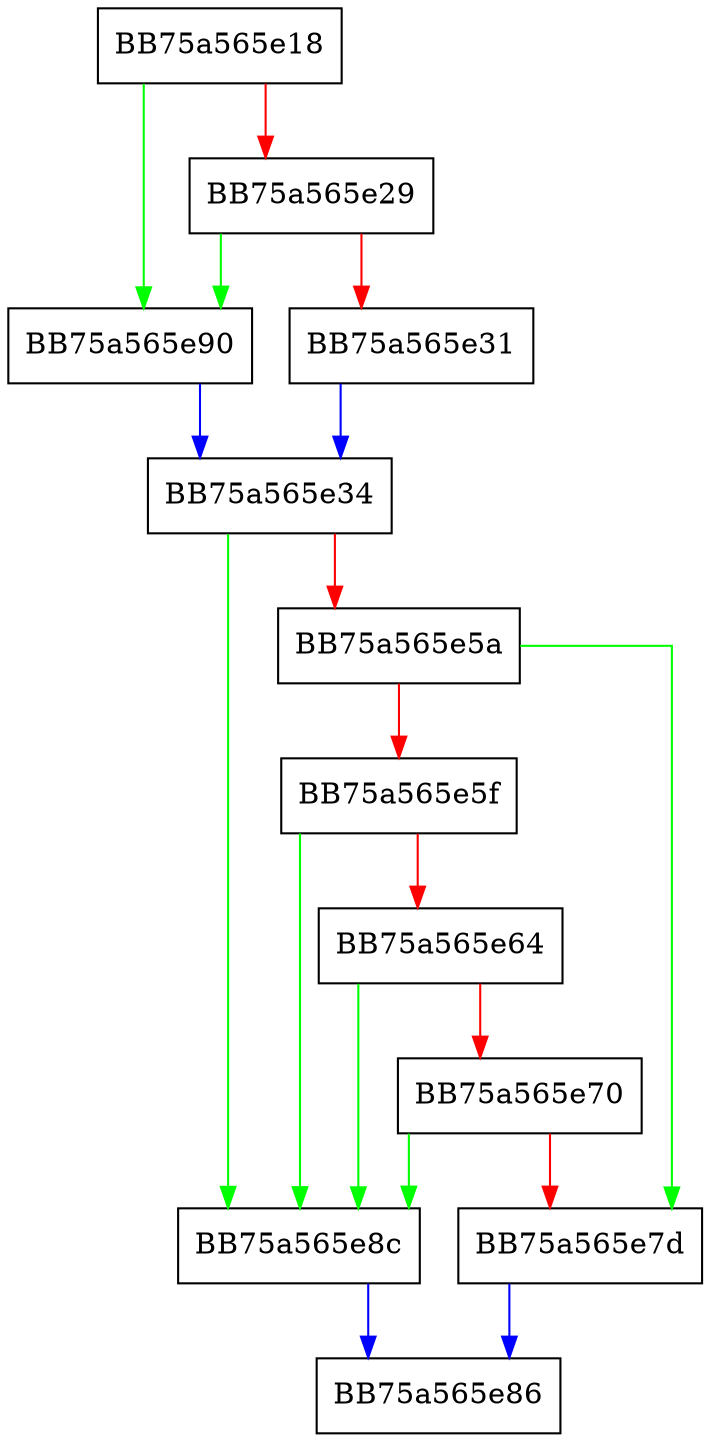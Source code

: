 digraph main_convert_iteration {
  node [shape="box"];
  graph [splines=ortho];
  BB75a565e18 -> BB75a565e90 [color="green"];
  BB75a565e18 -> BB75a565e29 [color="red"];
  BB75a565e29 -> BB75a565e90 [color="green"];
  BB75a565e29 -> BB75a565e31 [color="red"];
  BB75a565e31 -> BB75a565e34 [color="blue"];
  BB75a565e34 -> BB75a565e8c [color="green"];
  BB75a565e34 -> BB75a565e5a [color="red"];
  BB75a565e5a -> BB75a565e7d [color="green"];
  BB75a565e5a -> BB75a565e5f [color="red"];
  BB75a565e5f -> BB75a565e8c [color="green"];
  BB75a565e5f -> BB75a565e64 [color="red"];
  BB75a565e64 -> BB75a565e8c [color="green"];
  BB75a565e64 -> BB75a565e70 [color="red"];
  BB75a565e70 -> BB75a565e8c [color="green"];
  BB75a565e70 -> BB75a565e7d [color="red"];
  BB75a565e7d -> BB75a565e86 [color="blue"];
  BB75a565e8c -> BB75a565e86 [color="blue"];
  BB75a565e90 -> BB75a565e34 [color="blue"];
}